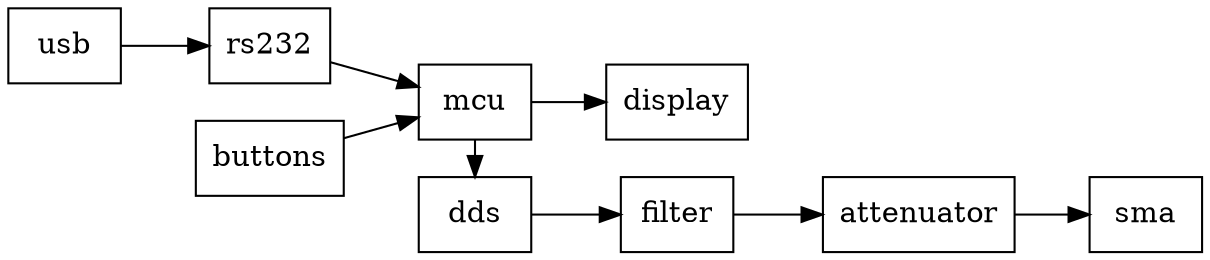 digraph blockmodel {
	rankdir=LR;
	node [shape=box, weigth=1];

	{
		rank=same;
		mcu -> dds;
	}

	usb -> rs232 -> mcu;
	dds -> filter -> attenuator -> sma;
	mcu -> display;
	buttons -> mcu;
}
